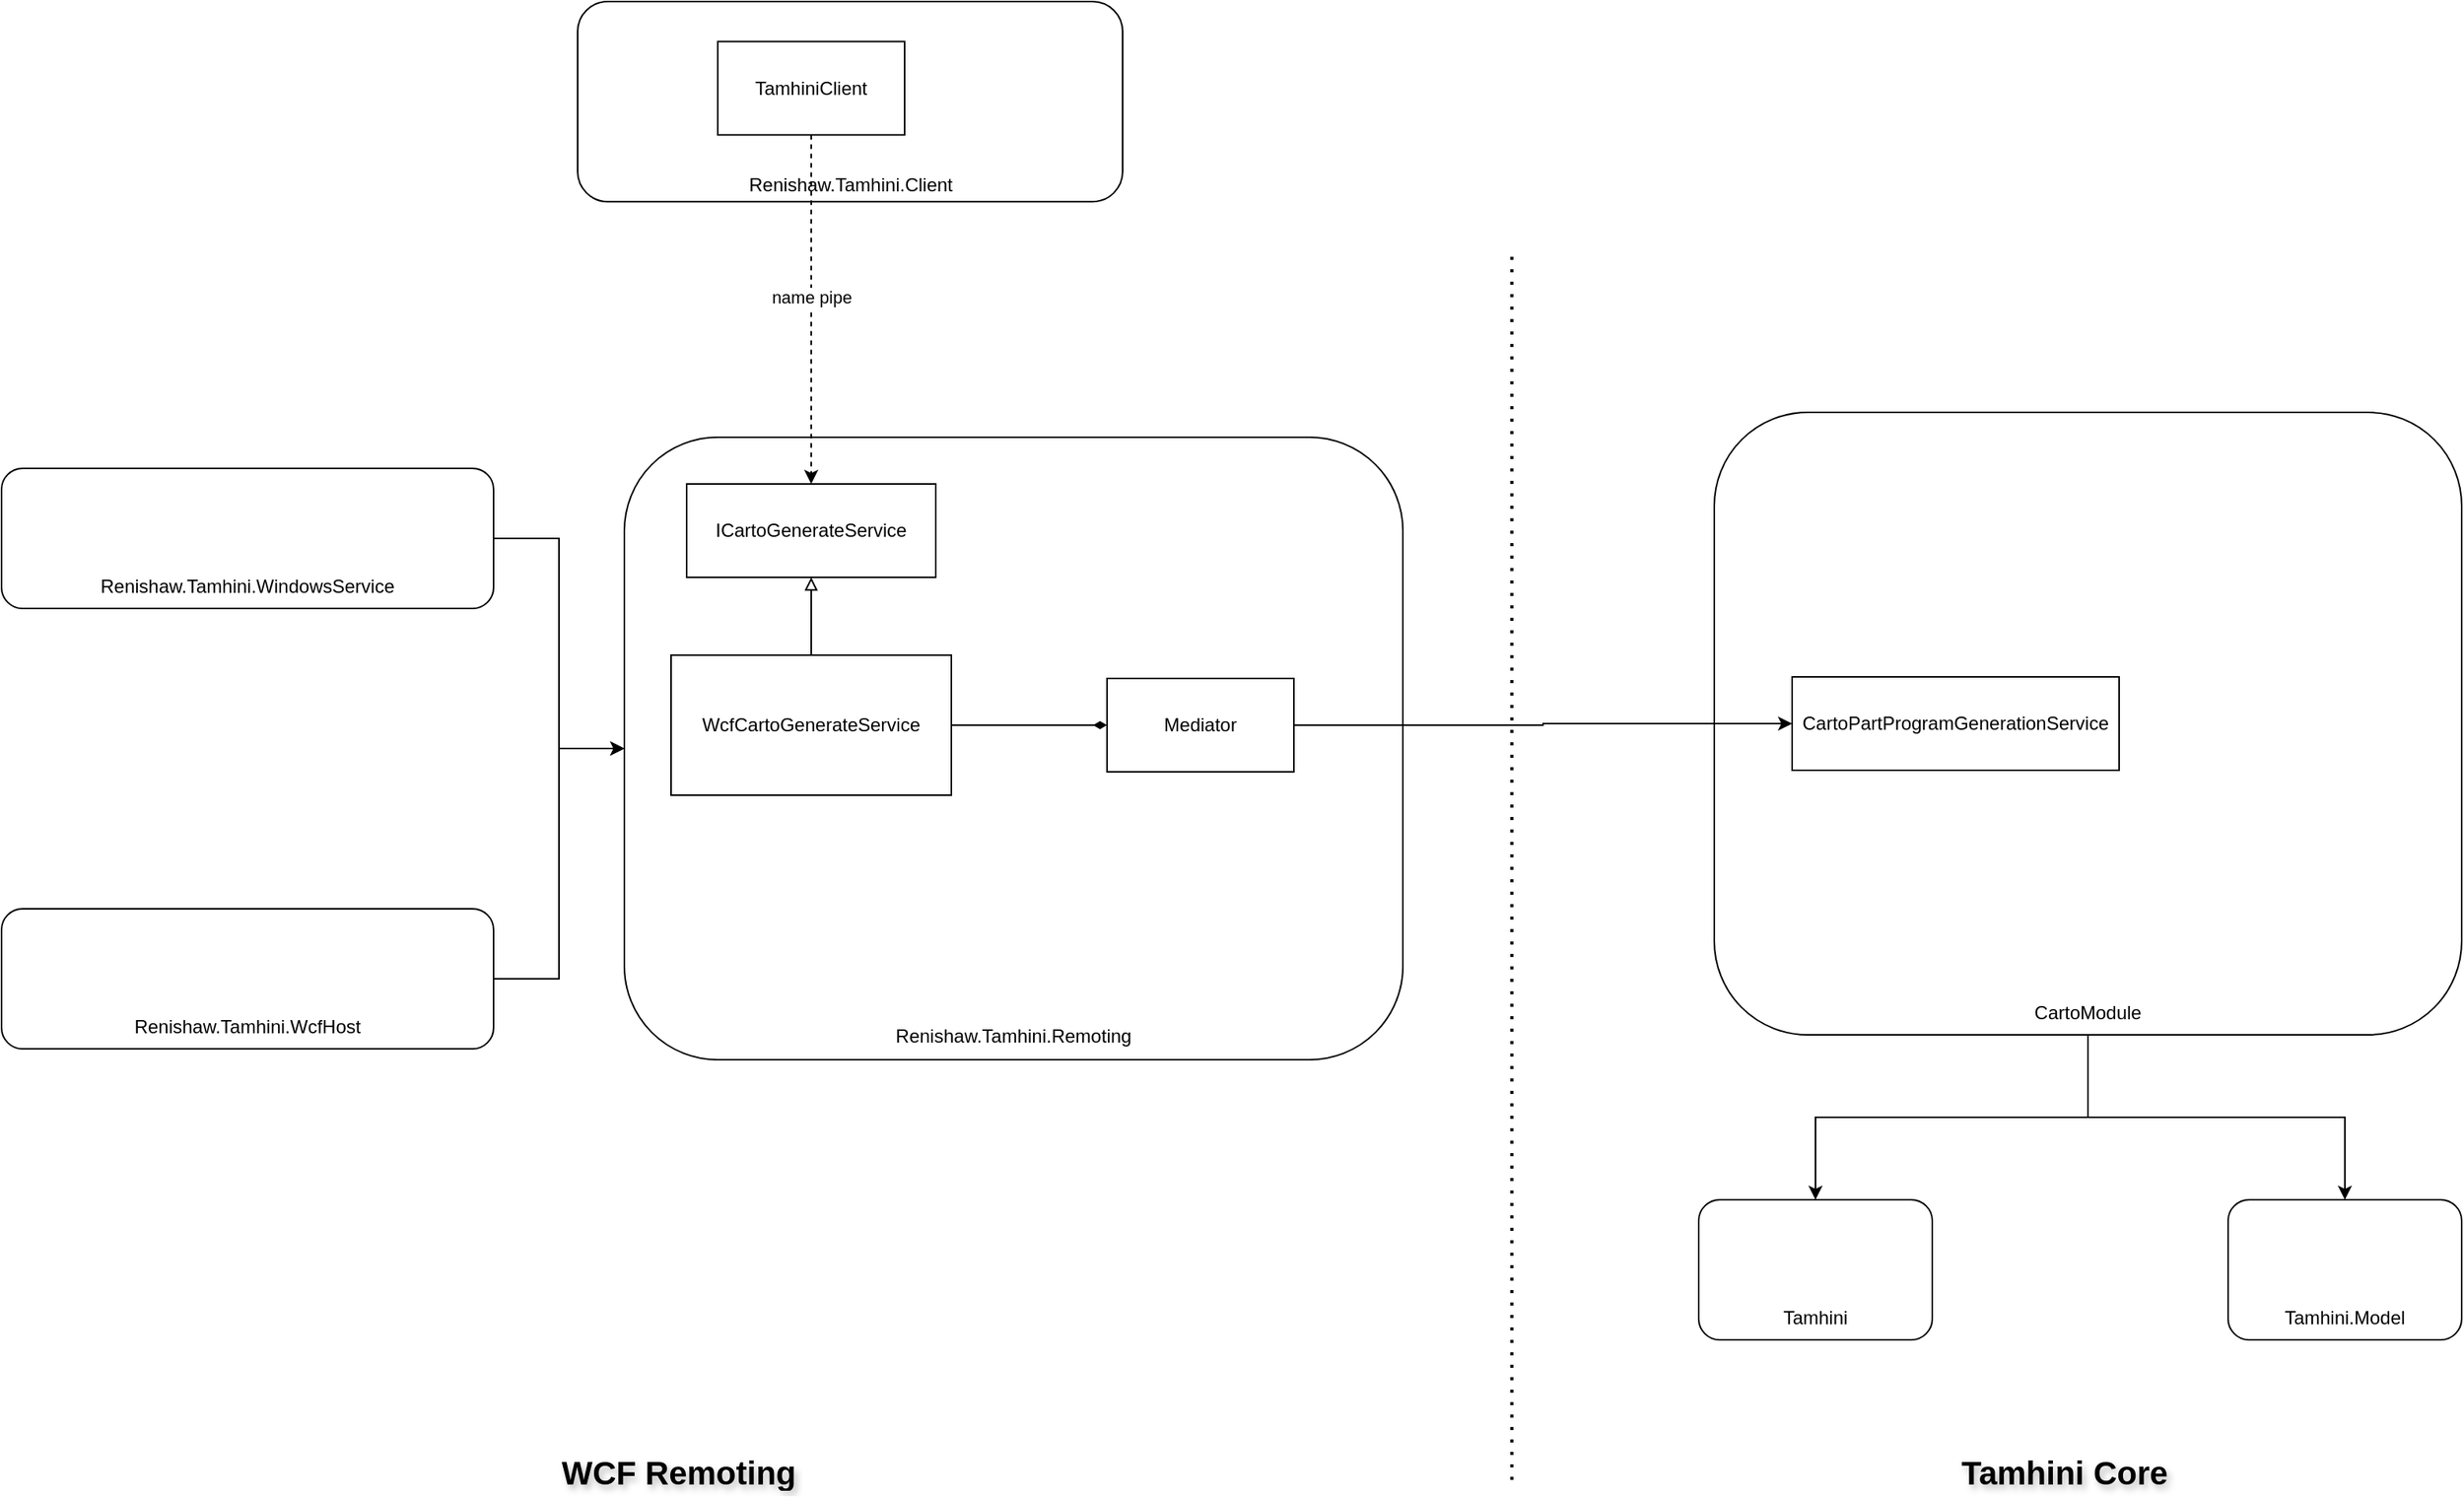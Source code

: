 <mxfile version="27.0.6" pages="2">
  <diagram name="Present" id="X24muQDXPBGgwRox7sY_">
    <mxGraphModel dx="3089" dy="2384" grid="1" gridSize="10" guides="1" tooltips="1" connect="1" arrows="1" fold="1" page="1" pageScale="1" pageWidth="827" pageHeight="1169" math="0" shadow="0">
      <root>
        <mxCell id="0" />
        <mxCell id="1" parent="0" />
        <mxCell id="QVRAEZY0bx30yB37R2La-6" value="" style="group" vertex="1" connectable="0" parent="1">
          <mxGeometry x="260" y="190" width="500" height="400" as="geometry" />
        </mxCell>
        <mxCell id="QVRAEZY0bx30yB37R2La-1" value="" style="rounded=1;whiteSpace=wrap;html=1;" vertex="1" parent="QVRAEZY0bx30yB37R2La-6">
          <mxGeometry width="500" height="400" as="geometry" />
        </mxCell>
        <mxCell id="QVRAEZY0bx30yB37R2La-4" value="Renishaw.Tamhini.Remoting" style="text;html=1;align=center;verticalAlign=middle;whiteSpace=wrap;rounded=0;" vertex="1" parent="QVRAEZY0bx30yB37R2La-6">
          <mxGeometry x="220" y="370" width="60" height="30" as="geometry" />
        </mxCell>
        <mxCell id="QVRAEZY0bx30yB37R2La-5" value="ICartoGenerateService" style="rounded=0;whiteSpace=wrap;html=1;" vertex="1" parent="QVRAEZY0bx30yB37R2La-6">
          <mxGeometry x="40" y="30" width="160" height="60" as="geometry" />
        </mxCell>
        <mxCell id="QVRAEZY0bx30yB37R2La-8" style="edgeStyle=orthogonalEdgeStyle;rounded=0;orthogonalLoop=1;jettySize=auto;html=1;endArrow=block;endFill=0;" edge="1" parent="QVRAEZY0bx30yB37R2La-6" source="QVRAEZY0bx30yB37R2La-7" target="QVRAEZY0bx30yB37R2La-5">
          <mxGeometry relative="1" as="geometry" />
        </mxCell>
        <mxCell id="QVRAEZY0bx30yB37R2La-10" style="edgeStyle=orthogonalEdgeStyle;rounded=0;orthogonalLoop=1;jettySize=auto;html=1;endArrow=diamondThin;endFill=1;" edge="1" parent="QVRAEZY0bx30yB37R2La-6" source="QVRAEZY0bx30yB37R2La-7" target="QVRAEZY0bx30yB37R2La-9">
          <mxGeometry relative="1" as="geometry" />
        </mxCell>
        <mxCell id="QVRAEZY0bx30yB37R2La-7" value="WcfCartoGenerateService" style="rounded=0;whiteSpace=wrap;html=1;" vertex="1" parent="QVRAEZY0bx30yB37R2La-6">
          <mxGeometry x="30" y="140" width="180" height="90" as="geometry" />
        </mxCell>
        <mxCell id="QVRAEZY0bx30yB37R2La-9" value="Mediator" style="rounded=0;whiteSpace=wrap;html=1;" vertex="1" parent="QVRAEZY0bx30yB37R2La-6">
          <mxGeometry x="310" y="155" width="120" height="60" as="geometry" />
        </mxCell>
        <mxCell id="QVRAEZY0bx30yB37R2La-13" value="" style="group" vertex="1" connectable="0" parent="1">
          <mxGeometry x="960" y="174" width="480" height="401" as="geometry" />
        </mxCell>
        <mxCell id="QVRAEZY0bx30yB37R2La-11" value="" style="rounded=1;whiteSpace=wrap;html=1;" vertex="1" parent="QVRAEZY0bx30yB37R2La-13">
          <mxGeometry width="480" height="400" as="geometry" />
        </mxCell>
        <mxCell id="QVRAEZY0bx30yB37R2La-12" value="CartoModule" style="text;html=1;align=center;verticalAlign=middle;whiteSpace=wrap;rounded=0;" vertex="1" parent="QVRAEZY0bx30yB37R2La-13">
          <mxGeometry x="210" y="371" width="60" height="30" as="geometry" />
        </mxCell>
        <mxCell id="QVRAEZY0bx30yB37R2La-14" value="CartoPartProgramGenerationService" style="rounded=0;whiteSpace=wrap;html=1;" vertex="1" parent="QVRAEZY0bx30yB37R2La-13">
          <mxGeometry x="50" y="170" width="210" height="60" as="geometry" />
        </mxCell>
        <mxCell id="QVRAEZY0bx30yB37R2La-17" value="" style="group" vertex="1" connectable="0" parent="1">
          <mxGeometry x="950" y="680" width="150" height="91" as="geometry" />
        </mxCell>
        <mxCell id="QVRAEZY0bx30yB37R2La-15" value="" style="rounded=1;whiteSpace=wrap;html=1;" vertex="1" parent="QVRAEZY0bx30yB37R2La-17">
          <mxGeometry width="150" height="90" as="geometry" />
        </mxCell>
        <mxCell id="QVRAEZY0bx30yB37R2La-16" value="Tamhini" style="text;html=1;align=center;verticalAlign=middle;whiteSpace=wrap;rounded=0;" vertex="1" parent="QVRAEZY0bx30yB37R2La-17">
          <mxGeometry x="45" y="61" width="60" height="30" as="geometry" />
        </mxCell>
        <mxCell id="QVRAEZY0bx30yB37R2La-18" value="" style="group" vertex="1" connectable="0" parent="1">
          <mxGeometry x="1290" y="680" width="150" height="91" as="geometry" />
        </mxCell>
        <mxCell id="QVRAEZY0bx30yB37R2La-19" value="" style="rounded=1;whiteSpace=wrap;html=1;" vertex="1" parent="QVRAEZY0bx30yB37R2La-18">
          <mxGeometry width="150" height="90" as="geometry" />
        </mxCell>
        <mxCell id="QVRAEZY0bx30yB37R2La-20" value="Tamhini.Model" style="text;html=1;align=center;verticalAlign=middle;whiteSpace=wrap;rounded=0;" vertex="1" parent="QVRAEZY0bx30yB37R2La-18">
          <mxGeometry x="45" y="61" width="60" height="30" as="geometry" />
        </mxCell>
        <mxCell id="QVRAEZY0bx30yB37R2La-21" style="edgeStyle=orthogonalEdgeStyle;rounded=0;orthogonalLoop=1;jettySize=auto;html=1;" edge="1" parent="1" source="QVRAEZY0bx30yB37R2La-11" target="QVRAEZY0bx30yB37R2La-15">
          <mxGeometry relative="1" as="geometry" />
        </mxCell>
        <mxCell id="QVRAEZY0bx30yB37R2La-22" style="edgeStyle=orthogonalEdgeStyle;rounded=0;orthogonalLoop=1;jettySize=auto;html=1;" edge="1" parent="1" source="QVRAEZY0bx30yB37R2La-11" target="QVRAEZY0bx30yB37R2La-19">
          <mxGeometry relative="1" as="geometry" />
        </mxCell>
        <mxCell id="QVRAEZY0bx30yB37R2La-24" value="" style="group" vertex="1" connectable="0" parent="1">
          <mxGeometry x="-140" y="493" width="316" height="91" as="geometry" />
        </mxCell>
        <mxCell id="QVRAEZY0bx30yB37R2La-25" value="" style="rounded=1;whiteSpace=wrap;html=1;" vertex="1" parent="QVRAEZY0bx30yB37R2La-24">
          <mxGeometry width="316.0" height="90" as="geometry" />
        </mxCell>
        <mxCell id="QVRAEZY0bx30yB37R2La-26" value="Renishaw.Tamhini.WcfHost" style="text;html=1;align=center;verticalAlign=middle;whiteSpace=wrap;rounded=0;" vertex="1" parent="QVRAEZY0bx30yB37R2La-24">
          <mxGeometry x="94.8" y="61" width="126.4" height="30" as="geometry" />
        </mxCell>
        <mxCell id="QVRAEZY0bx30yB37R2La-30" value="" style="group" vertex="1" connectable="0" parent="1">
          <mxGeometry x="-140" y="210" width="316" height="91" as="geometry" />
        </mxCell>
        <mxCell id="QVRAEZY0bx30yB37R2La-31" value="" style="rounded=1;whiteSpace=wrap;html=1;" vertex="1" parent="QVRAEZY0bx30yB37R2La-30">
          <mxGeometry width="316.0" height="90" as="geometry" />
        </mxCell>
        <mxCell id="QVRAEZY0bx30yB37R2La-32" value="Renishaw.Tamhini.WindowsService" style="text;html=1;align=center;verticalAlign=middle;whiteSpace=wrap;rounded=0;" vertex="1" parent="QVRAEZY0bx30yB37R2La-30">
          <mxGeometry x="94.8" y="61" width="126.4" height="30" as="geometry" />
        </mxCell>
        <mxCell id="QVRAEZY0bx30yB37R2La-38" style="edgeStyle=orthogonalEdgeStyle;rounded=0;orthogonalLoop=1;jettySize=auto;html=1;" edge="1" parent="1" source="QVRAEZY0bx30yB37R2La-25" target="QVRAEZY0bx30yB37R2La-1">
          <mxGeometry relative="1" as="geometry" />
        </mxCell>
        <mxCell id="QVRAEZY0bx30yB37R2La-39" style="edgeStyle=orthogonalEdgeStyle;rounded=0;orthogonalLoop=1;jettySize=auto;html=1;" edge="1" parent="1" source="QVRAEZY0bx30yB37R2La-31" target="QVRAEZY0bx30yB37R2La-1">
          <mxGeometry relative="1" as="geometry" />
        </mxCell>
        <mxCell id="QVRAEZY0bx30yB37R2La-40" style="edgeStyle=orthogonalEdgeStyle;rounded=0;orthogonalLoop=1;jettySize=auto;html=1;" edge="1" parent="1" source="QVRAEZY0bx30yB37R2La-9" target="QVRAEZY0bx30yB37R2La-14">
          <mxGeometry relative="1" as="geometry" />
        </mxCell>
        <mxCell id="QVRAEZY0bx30yB37R2La-41" value="" style="endArrow=none;dashed=1;html=1;dashPattern=1 3;strokeWidth=2;rounded=0;" edge="1" parent="1">
          <mxGeometry width="50" height="50" relative="1" as="geometry">
            <mxPoint x="830" y="860" as="sourcePoint" />
            <mxPoint x="830" y="70" as="targetPoint" />
          </mxGeometry>
        </mxCell>
        <mxCell id="QVRAEZY0bx30yB37R2La-42" value="WCF Remoting" style="text;html=1;align=center;verticalAlign=middle;whiteSpace=wrap;rounded=0;fontSize=21;fontStyle=1;textShadow=1;" vertex="1" parent="1">
          <mxGeometry x="200" y="840" width="190" height="30" as="geometry" />
        </mxCell>
        <mxCell id="QVRAEZY0bx30yB37R2La-43" value="Tamhini Core" style="text;html=1;align=center;verticalAlign=middle;whiteSpace=wrap;rounded=0;fontSize=21;fontStyle=1;textShadow=1;" vertex="1" parent="1">
          <mxGeometry x="1090" y="840" width="190" height="30" as="geometry" />
        </mxCell>
        <mxCell id="5WSz_EhqKJe0COYXF09Y-3" value="" style="group" vertex="1" connectable="0" parent="1">
          <mxGeometry x="230" y="-90" width="350" height="150" as="geometry" />
        </mxCell>
        <mxCell id="5WSz_EhqKJe0COYXF09Y-1" value="" style="rounded=1;whiteSpace=wrap;html=1;" vertex="1" parent="5WSz_EhqKJe0COYXF09Y-3">
          <mxGeometry width="350" height="128.571" as="geometry" />
        </mxCell>
        <mxCell id="5WSz_EhqKJe0COYXF09Y-2" value="Renishaw.Tamhini.Client" style="text;html=1;align=center;verticalAlign=middle;whiteSpace=wrap;rounded=0;" vertex="1" parent="5WSz_EhqKJe0COYXF09Y-3">
          <mxGeometry x="116.667" y="85.714" width="116.667" height="64.286" as="geometry" />
        </mxCell>
        <mxCell id="5WSz_EhqKJe0COYXF09Y-4" value="TamhiniClient" style="rounded=0;whiteSpace=wrap;html=1;" vertex="1" parent="5WSz_EhqKJe0COYXF09Y-3">
          <mxGeometry x="90" y="25.71" width="120" height="60" as="geometry" />
        </mxCell>
        <mxCell id="5WSz_EhqKJe0COYXF09Y-5" style="edgeStyle=orthogonalEdgeStyle;rounded=0;orthogonalLoop=1;jettySize=auto;html=1;dashed=1;" edge="1" parent="1" source="5WSz_EhqKJe0COYXF09Y-4" target="QVRAEZY0bx30yB37R2La-5">
          <mxGeometry relative="1" as="geometry" />
        </mxCell>
        <mxCell id="5WSz_EhqKJe0COYXF09Y-6" value="name pipe" style="edgeLabel;html=1;align=center;verticalAlign=middle;resizable=0;points=[];" vertex="1" connectable="0" parent="5WSz_EhqKJe0COYXF09Y-5">
          <mxGeometry x="-0.074" relative="1" as="geometry">
            <mxPoint as="offset" />
          </mxGeometry>
        </mxCell>
      </root>
    </mxGraphModel>
  </diagram>
  <diagram name="Copy of Present" id="MXkE5ROoHXZ2u9inlx3U">
    <mxGraphModel grid="1" page="1" gridSize="10" guides="1" tooltips="1" connect="1" arrows="1" fold="1" pageScale="1" pageWidth="827" pageHeight="1169" math="0" shadow="0">
      <root>
        <mxCell id="eYabDb89cg0IjCael8Uv-0" />
        <mxCell id="eYabDb89cg0IjCael8Uv-1" parent="eYabDb89cg0IjCael8Uv-0" />
        <mxCell id="eYabDb89cg0IjCael8Uv-2" value="" style="group" vertex="1" connectable="0" parent="eYabDb89cg0IjCael8Uv-1">
          <mxGeometry x="260" y="190" width="500" height="400" as="geometry" />
        </mxCell>
        <mxCell id="eYabDb89cg0IjCael8Uv-3" value="" style="rounded=1;whiteSpace=wrap;html=1;" vertex="1" parent="eYabDb89cg0IjCael8Uv-2">
          <mxGeometry width="500" height="400" as="geometry" />
        </mxCell>
        <mxCell id="eYabDb89cg0IjCael8Uv-4" value="Renishaw.Tamhini.Remoting" style="text;html=1;align=center;verticalAlign=middle;whiteSpace=wrap;rounded=0;" vertex="1" parent="eYabDb89cg0IjCael8Uv-2">
          <mxGeometry x="220" y="370" width="60" height="30" as="geometry" />
        </mxCell>
        <mxCell id="eYabDb89cg0IjCael8Uv-5" value="ICartoGenerateService" style="rounded=0;whiteSpace=wrap;html=1;" vertex="1" parent="eYabDb89cg0IjCael8Uv-2">
          <mxGeometry x="40" y="30" width="160" height="60" as="geometry" />
        </mxCell>
        <mxCell id="eYabDb89cg0IjCael8Uv-6" style="edgeStyle=orthogonalEdgeStyle;rounded=0;orthogonalLoop=1;jettySize=auto;html=1;endArrow=block;endFill=0;" edge="1" parent="eYabDb89cg0IjCael8Uv-2" source="eYabDb89cg0IjCael8Uv-8" target="eYabDb89cg0IjCael8Uv-5">
          <mxGeometry relative="1" as="geometry" />
        </mxCell>
        <mxCell id="eYabDb89cg0IjCael8Uv-7" style="edgeStyle=orthogonalEdgeStyle;rounded=0;orthogonalLoop=1;jettySize=auto;html=1;endArrow=diamondThin;endFill=1;" edge="1" parent="eYabDb89cg0IjCael8Uv-2" source="eYabDb89cg0IjCael8Uv-8" target="eYabDb89cg0IjCael8Uv-9">
          <mxGeometry relative="1" as="geometry" />
        </mxCell>
        <mxCell id="eYabDb89cg0IjCael8Uv-8" value="WcfCartoGenerateService" style="rounded=0;whiteSpace=wrap;html=1;" vertex="1" parent="eYabDb89cg0IjCael8Uv-2">
          <mxGeometry x="30" y="140" width="180" height="90" as="geometry" />
        </mxCell>
        <mxCell id="eYabDb89cg0IjCael8Uv-9" value="Mediator" style="rounded=0;whiteSpace=wrap;html=1;" vertex="1" parent="eYabDb89cg0IjCael8Uv-2">
          <mxGeometry x="310" y="155" width="120" height="60" as="geometry" />
        </mxCell>
        <mxCell id="eYabDb89cg0IjCael8Uv-10" value="" style="group" vertex="1" connectable="0" parent="eYabDb89cg0IjCael8Uv-1">
          <mxGeometry x="960" y="174" width="480" height="401" as="geometry" />
        </mxCell>
        <mxCell id="eYabDb89cg0IjCael8Uv-11" value="" style="rounded=1;whiteSpace=wrap;html=1;" vertex="1" parent="eYabDb89cg0IjCael8Uv-10">
          <mxGeometry width="480" height="400" as="geometry" />
        </mxCell>
        <mxCell id="eYabDb89cg0IjCael8Uv-12" value="CartoModule" style="text;html=1;align=center;verticalAlign=middle;whiteSpace=wrap;rounded=0;" vertex="1" parent="eYabDb89cg0IjCael8Uv-10">
          <mxGeometry x="210" y="371" width="60" height="30" as="geometry" />
        </mxCell>
        <mxCell id="eYabDb89cg0IjCael8Uv-13" value="CartoPartProgramGenerationService" style="rounded=0;whiteSpace=wrap;html=1;" vertex="1" parent="eYabDb89cg0IjCael8Uv-10">
          <mxGeometry x="50" y="170" width="210" height="60" as="geometry" />
        </mxCell>
        <mxCell id="eYabDb89cg0IjCael8Uv-14" value="" style="group" vertex="1" connectable="0" parent="eYabDb89cg0IjCael8Uv-1">
          <mxGeometry x="950" y="680" width="150" height="91" as="geometry" />
        </mxCell>
        <mxCell id="eYabDb89cg0IjCael8Uv-15" value="" style="rounded=1;whiteSpace=wrap;html=1;" vertex="1" parent="eYabDb89cg0IjCael8Uv-14">
          <mxGeometry width="150" height="90" as="geometry" />
        </mxCell>
        <mxCell id="eYabDb89cg0IjCael8Uv-16" value="Tamhini" style="text;html=1;align=center;verticalAlign=middle;whiteSpace=wrap;rounded=0;" vertex="1" parent="eYabDb89cg0IjCael8Uv-14">
          <mxGeometry x="45" y="61" width="60" height="30" as="geometry" />
        </mxCell>
        <mxCell id="eYabDb89cg0IjCael8Uv-17" value="" style="group" vertex="1" connectable="0" parent="eYabDb89cg0IjCael8Uv-1">
          <mxGeometry x="1290" y="680" width="150" height="91" as="geometry" />
        </mxCell>
        <mxCell id="eYabDb89cg0IjCael8Uv-18" value="" style="rounded=1;whiteSpace=wrap;html=1;" vertex="1" parent="eYabDb89cg0IjCael8Uv-17">
          <mxGeometry width="150" height="90" as="geometry" />
        </mxCell>
        <mxCell id="eYabDb89cg0IjCael8Uv-19" value="Tamhini.Model" style="text;html=1;align=center;verticalAlign=middle;whiteSpace=wrap;rounded=0;" vertex="1" parent="eYabDb89cg0IjCael8Uv-17">
          <mxGeometry x="45" y="61" width="60" height="30" as="geometry" />
        </mxCell>
        <mxCell id="eYabDb89cg0IjCael8Uv-20" style="edgeStyle=orthogonalEdgeStyle;rounded=0;orthogonalLoop=1;jettySize=auto;html=1;" edge="1" parent="eYabDb89cg0IjCael8Uv-1" source="eYabDb89cg0IjCael8Uv-11" target="eYabDb89cg0IjCael8Uv-15">
          <mxGeometry relative="1" as="geometry" />
        </mxCell>
        <mxCell id="eYabDb89cg0IjCael8Uv-21" style="edgeStyle=orthogonalEdgeStyle;rounded=0;orthogonalLoop=1;jettySize=auto;html=1;" edge="1" parent="eYabDb89cg0IjCael8Uv-1" source="eYabDb89cg0IjCael8Uv-11" target="eYabDb89cg0IjCael8Uv-18">
          <mxGeometry relative="1" as="geometry" />
        </mxCell>
        <mxCell id="eYabDb89cg0IjCael8Uv-22" value="" style="group" vertex="1" connectable="0" parent="eYabDb89cg0IjCael8Uv-1">
          <mxGeometry x="-140" y="493" width="316" height="91" as="geometry" />
        </mxCell>
        <mxCell id="eYabDb89cg0IjCael8Uv-23" value="" style="rounded=1;whiteSpace=wrap;html=1;" vertex="1" parent="eYabDb89cg0IjCael8Uv-22">
          <mxGeometry width="316.0" height="90" as="geometry" />
        </mxCell>
        <mxCell id="eYabDb89cg0IjCael8Uv-24" value="Renishaw.Tamhini.WcfHost" style="text;html=1;align=center;verticalAlign=middle;whiteSpace=wrap;rounded=0;" vertex="1" parent="eYabDb89cg0IjCael8Uv-22">
          <mxGeometry x="94.8" y="61" width="126.4" height="30" as="geometry" />
        </mxCell>
        <mxCell id="eYabDb89cg0IjCael8Uv-25" value="" style="group" vertex="1" connectable="0" parent="eYabDb89cg0IjCael8Uv-1">
          <mxGeometry x="-140" y="210" width="316" height="91" as="geometry" />
        </mxCell>
        <mxCell id="eYabDb89cg0IjCael8Uv-26" value="" style="rounded=1;whiteSpace=wrap;html=1;" vertex="1" parent="eYabDb89cg0IjCael8Uv-25">
          <mxGeometry width="316.0" height="90" as="geometry" />
        </mxCell>
        <mxCell id="eYabDb89cg0IjCael8Uv-27" value="Renishaw.Tamhini.WindowsService" style="text;html=1;align=center;verticalAlign=middle;whiteSpace=wrap;rounded=0;" vertex="1" parent="eYabDb89cg0IjCael8Uv-25">
          <mxGeometry x="94.8" y="61" width="126.4" height="30" as="geometry" />
        </mxCell>
        <mxCell id="eYabDb89cg0IjCael8Uv-28" style="edgeStyle=orthogonalEdgeStyle;rounded=0;orthogonalLoop=1;jettySize=auto;html=1;" edge="1" parent="eYabDb89cg0IjCael8Uv-1" source="eYabDb89cg0IjCael8Uv-23" target="eYabDb89cg0IjCael8Uv-3">
          <mxGeometry relative="1" as="geometry" />
        </mxCell>
        <mxCell id="eYabDb89cg0IjCael8Uv-29" style="edgeStyle=orthogonalEdgeStyle;rounded=0;orthogonalLoop=1;jettySize=auto;html=1;" edge="1" parent="eYabDb89cg0IjCael8Uv-1" source="eYabDb89cg0IjCael8Uv-26" target="eYabDb89cg0IjCael8Uv-3">
          <mxGeometry relative="1" as="geometry" />
        </mxCell>
        <mxCell id="eYabDb89cg0IjCael8Uv-30" style="edgeStyle=orthogonalEdgeStyle;rounded=0;orthogonalLoop=1;jettySize=auto;html=1;" edge="1" parent="eYabDb89cg0IjCael8Uv-1" source="eYabDb89cg0IjCael8Uv-9" target="eYabDb89cg0IjCael8Uv-13">
          <mxGeometry relative="1" as="geometry" />
        </mxCell>
        <mxCell id="eYabDb89cg0IjCael8Uv-31" value="" style="endArrow=none;dashed=1;html=1;dashPattern=1 3;strokeWidth=2;rounded=0;" edge="1" parent="eYabDb89cg0IjCael8Uv-1">
          <mxGeometry width="50" height="50" relative="1" as="geometry">
            <mxPoint x="830" y="860" as="sourcePoint" />
            <mxPoint x="830" y="70" as="targetPoint" />
          </mxGeometry>
        </mxCell>
        <mxCell id="eYabDb89cg0IjCael8Uv-32" value="WCF Remoting" style="text;html=1;align=center;verticalAlign=middle;whiteSpace=wrap;rounded=0;fontSize=21;fontStyle=1;textShadow=1;" vertex="1" parent="eYabDb89cg0IjCael8Uv-1">
          <mxGeometry x="200" y="840" width="190" height="30" as="geometry" />
        </mxCell>
        <mxCell id="eYabDb89cg0IjCael8Uv-33" value="Tamhini Core" style="text;html=1;align=center;verticalAlign=middle;whiteSpace=wrap;rounded=0;fontSize=21;fontStyle=1;textShadow=1;" vertex="1" parent="eYabDb89cg0IjCael8Uv-1">
          <mxGeometry x="1090" y="840" width="190" height="30" as="geometry" />
        </mxCell>
      </root>
    </mxGraphModel>
  </diagram>
</mxfile>
